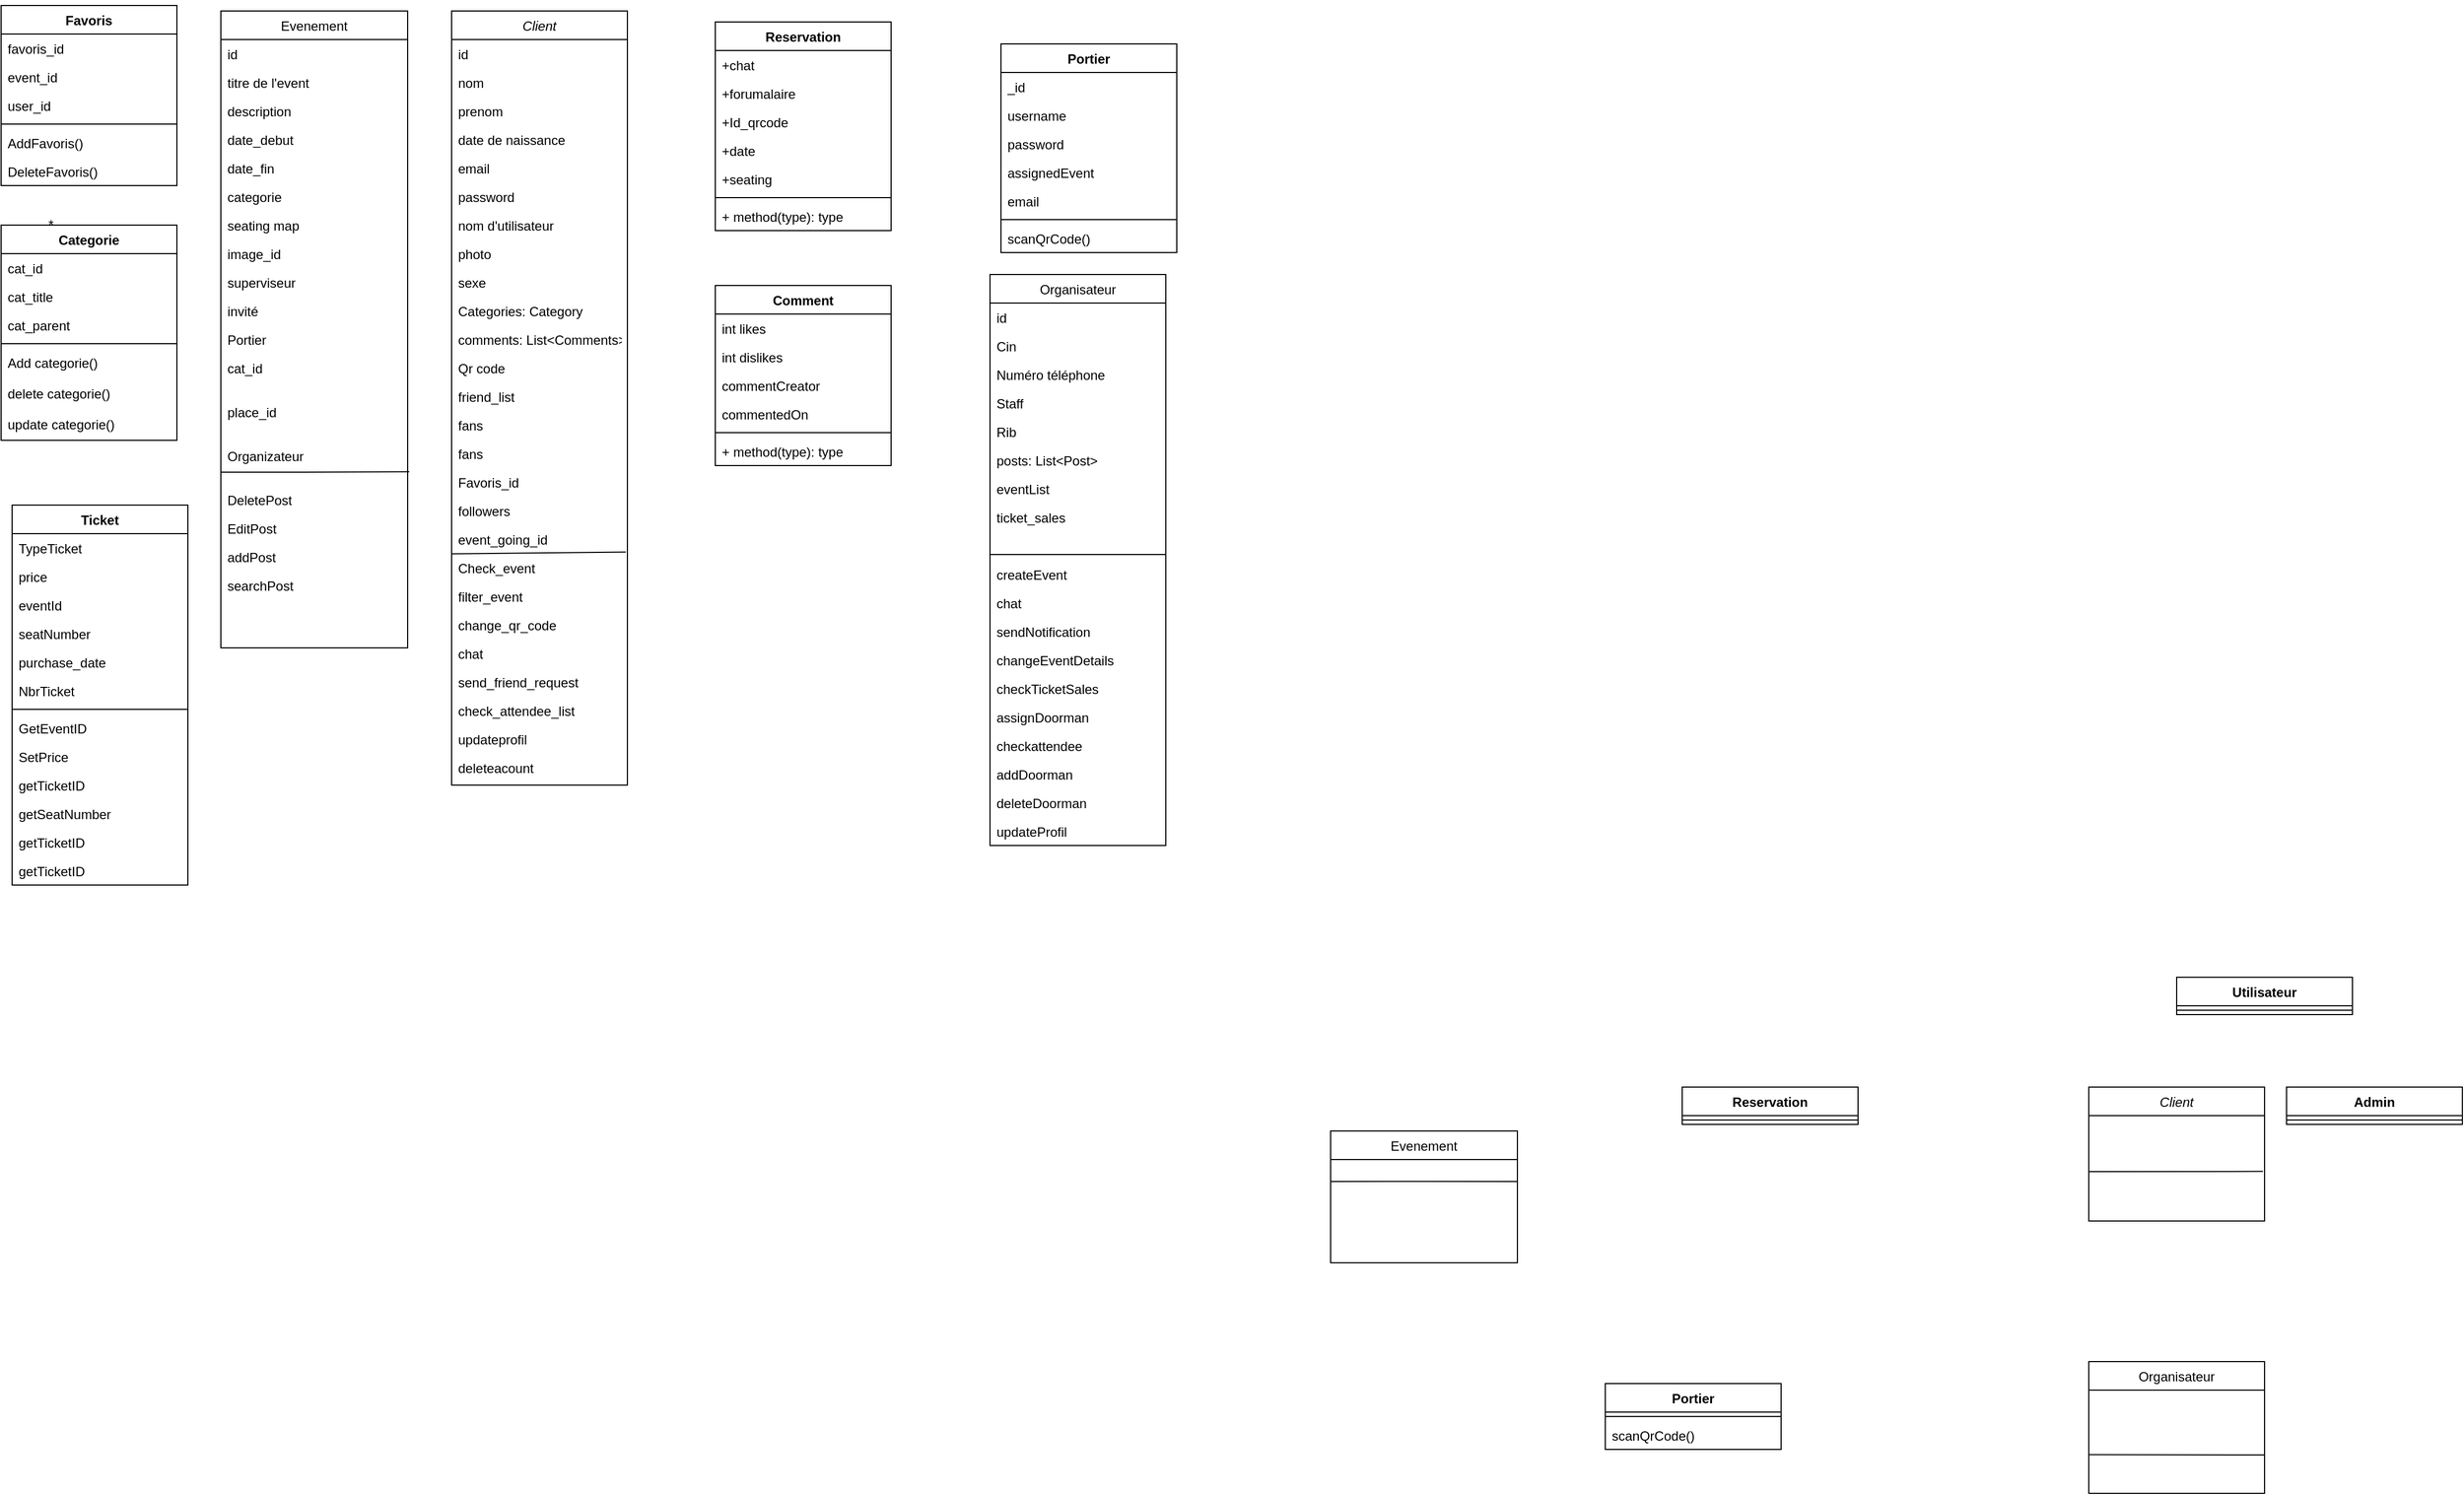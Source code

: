 <mxfile version="20.8.16" type="github">
  <diagram id="C5RBs43oDa-KdzZeNtuy" name="Page-1">
    <mxGraphModel dx="3683" dy="1343" grid="1" gridSize="10" guides="1" tooltips="1" connect="1" arrows="1" fold="1" page="1" pageScale="1" pageWidth="1169" pageHeight="827" math="0" shadow="0">
      <root>
        <mxCell id="WIyWlLk6GJQsqaUBKTNV-0" />
        <mxCell id="WIyWlLk6GJQsqaUBKTNV-1" parent="WIyWlLk6GJQsqaUBKTNV-0" />
        <mxCell id="lZmtQ1H5wP_6aCsop2Vp-0" value="*" style="text;html=1;align=center;verticalAlign=middle;resizable=0;points=[];autosize=1;strokeColor=none;fillColor=none;" vertex="1" parent="WIyWlLk6GJQsqaUBKTNV-1">
          <mxGeometry x="-1130" y="10" width="30" height="30" as="geometry" />
        </mxCell>
        <mxCell id="lZmtQ1H5wP_6aCsop2Vp-1" value="Favoris" style="swimlane;fontStyle=1;align=center;verticalAlign=top;childLayout=stackLayout;horizontal=1;startSize=26;horizontalStack=0;resizeParent=1;resizeParentMax=0;resizeLast=0;collapsible=1;marginBottom=0;" vertex="1" parent="WIyWlLk6GJQsqaUBKTNV-1">
          <mxGeometry x="-1140" y="15" width="160" height="164" as="geometry" />
        </mxCell>
        <mxCell id="lZmtQ1H5wP_6aCsop2Vp-2" value="favoris_id" style="text;strokeColor=none;fillColor=none;align=left;verticalAlign=top;spacingLeft=4;spacingRight=4;overflow=hidden;rotatable=0;points=[[0,0.5],[1,0.5]];portConstraint=eastwest;" vertex="1" parent="lZmtQ1H5wP_6aCsop2Vp-1">
          <mxGeometry y="26" width="160" height="26" as="geometry" />
        </mxCell>
        <mxCell id="lZmtQ1H5wP_6aCsop2Vp-3" value="event_id" style="text;strokeColor=none;fillColor=none;align=left;verticalAlign=top;spacingLeft=4;spacingRight=4;overflow=hidden;rotatable=0;points=[[0,0.5],[1,0.5]];portConstraint=eastwest;" vertex="1" parent="lZmtQ1H5wP_6aCsop2Vp-1">
          <mxGeometry y="52" width="160" height="26" as="geometry" />
        </mxCell>
        <mxCell id="lZmtQ1H5wP_6aCsop2Vp-4" value="user_id" style="text;strokeColor=none;fillColor=none;align=left;verticalAlign=top;spacingLeft=4;spacingRight=4;overflow=hidden;rotatable=0;points=[[0,0.5],[1,0.5]];portConstraint=eastwest;" vertex="1" parent="lZmtQ1H5wP_6aCsop2Vp-1">
          <mxGeometry y="78" width="160" height="26" as="geometry" />
        </mxCell>
        <mxCell id="lZmtQ1H5wP_6aCsop2Vp-5" value="" style="line;strokeWidth=1;fillColor=none;align=left;verticalAlign=middle;spacingTop=-1;spacingLeft=3;spacingRight=3;rotatable=0;labelPosition=right;points=[];portConstraint=eastwest;strokeColor=inherit;" vertex="1" parent="lZmtQ1H5wP_6aCsop2Vp-1">
          <mxGeometry y="104" width="160" height="8" as="geometry" />
        </mxCell>
        <mxCell id="lZmtQ1H5wP_6aCsop2Vp-6" value="AddFavoris()" style="text;strokeColor=none;fillColor=none;align=left;verticalAlign=top;spacingLeft=4;spacingRight=4;overflow=hidden;rotatable=0;points=[[0,0.5],[1,0.5]];portConstraint=eastwest;" vertex="1" parent="lZmtQ1H5wP_6aCsop2Vp-1">
          <mxGeometry y="112" width="160" height="26" as="geometry" />
        </mxCell>
        <mxCell id="lZmtQ1H5wP_6aCsop2Vp-7" value="DeleteFavoris()" style="text;strokeColor=none;fillColor=none;align=left;verticalAlign=top;spacingLeft=4;spacingRight=4;overflow=hidden;rotatable=0;points=[[0,0.5],[1,0.5]];portConstraint=eastwest;" vertex="1" parent="lZmtQ1H5wP_6aCsop2Vp-1">
          <mxGeometry y="138" width="160" height="26" as="geometry" />
        </mxCell>
        <mxCell id="lZmtQ1H5wP_6aCsop2Vp-8" value="*" style="text;html=1;align=center;verticalAlign=middle;resizable=0;points=[];autosize=1;strokeColor=none;fillColor=none;" vertex="1" parent="WIyWlLk6GJQsqaUBKTNV-1">
          <mxGeometry x="-1110" y="200" width="30" height="30" as="geometry" />
        </mxCell>
        <mxCell id="lZmtQ1H5wP_6aCsop2Vp-9" value="Categorie" style="swimlane;fontStyle=1;align=center;verticalAlign=top;childLayout=stackLayout;horizontal=1;startSize=26;horizontalStack=0;resizeParent=1;resizeParentMax=0;resizeLast=0;collapsible=1;marginBottom=0;" vertex="1" parent="WIyWlLk6GJQsqaUBKTNV-1">
          <mxGeometry x="-1140" y="215" width="160" height="196" as="geometry" />
        </mxCell>
        <mxCell id="lZmtQ1H5wP_6aCsop2Vp-10" value="cat_id" style="text;strokeColor=none;fillColor=none;align=left;verticalAlign=top;spacingLeft=4;spacingRight=4;overflow=hidden;rotatable=0;points=[[0,0.5],[1,0.5]];portConstraint=eastwest;" vertex="1" parent="lZmtQ1H5wP_6aCsop2Vp-9">
          <mxGeometry y="26" width="160" height="26" as="geometry" />
        </mxCell>
        <mxCell id="lZmtQ1H5wP_6aCsop2Vp-11" value="cat_title" style="text;strokeColor=none;fillColor=none;align=left;verticalAlign=top;spacingLeft=4;spacingRight=4;overflow=hidden;rotatable=0;points=[[0,0.5],[1,0.5]];portConstraint=eastwest;" vertex="1" parent="lZmtQ1H5wP_6aCsop2Vp-9">
          <mxGeometry y="52" width="160" height="26" as="geometry" />
        </mxCell>
        <mxCell id="lZmtQ1H5wP_6aCsop2Vp-12" value="cat_parent&#xa;" style="text;strokeColor=none;fillColor=none;align=left;verticalAlign=top;spacingLeft=4;spacingRight=4;overflow=hidden;rotatable=0;points=[[0,0.5],[1,0.5]];portConstraint=eastwest;" vertex="1" parent="lZmtQ1H5wP_6aCsop2Vp-9">
          <mxGeometry y="78" width="160" height="26" as="geometry" />
        </mxCell>
        <mxCell id="lZmtQ1H5wP_6aCsop2Vp-13" value="" style="line;strokeWidth=1;fillColor=none;align=left;verticalAlign=middle;spacingTop=-1;spacingLeft=3;spacingRight=3;rotatable=0;labelPosition=right;points=[];portConstraint=eastwest;strokeColor=inherit;" vertex="1" parent="lZmtQ1H5wP_6aCsop2Vp-9">
          <mxGeometry y="104" width="160" height="8" as="geometry" />
        </mxCell>
        <mxCell id="lZmtQ1H5wP_6aCsop2Vp-14" value="Add categorie()" style="text;strokeColor=none;fillColor=none;align=left;verticalAlign=top;spacingLeft=4;spacingRight=4;overflow=hidden;rotatable=0;points=[[0,0.5],[1,0.5]];portConstraint=eastwest;" vertex="1" parent="lZmtQ1H5wP_6aCsop2Vp-9">
          <mxGeometry y="112" width="160" height="28" as="geometry" />
        </mxCell>
        <mxCell id="lZmtQ1H5wP_6aCsop2Vp-15" value="delete categorie()" style="text;strokeColor=none;fillColor=none;align=left;verticalAlign=top;spacingLeft=4;spacingRight=4;overflow=hidden;rotatable=0;points=[[0,0.5],[1,0.5]];portConstraint=eastwest;" vertex="1" parent="lZmtQ1H5wP_6aCsop2Vp-9">
          <mxGeometry y="140" width="160" height="28" as="geometry" />
        </mxCell>
        <mxCell id="lZmtQ1H5wP_6aCsop2Vp-16" value="update categorie()" style="text;strokeColor=none;fillColor=none;align=left;verticalAlign=top;spacingLeft=4;spacingRight=4;overflow=hidden;rotatable=0;points=[[0,0.5],[1,0.5]];portConstraint=eastwest;" vertex="1" parent="lZmtQ1H5wP_6aCsop2Vp-9">
          <mxGeometry y="168" width="160" height="28" as="geometry" />
        </mxCell>
        <mxCell id="lZmtQ1H5wP_6aCsop2Vp-17" value="Evenement" style="swimlane;fontStyle=0;align=center;verticalAlign=top;childLayout=stackLayout;horizontal=1;startSize=26;horizontalStack=0;resizeParent=1;resizeLast=0;collapsible=1;marginBottom=0;rounded=0;shadow=0;strokeWidth=1;" vertex="1" parent="WIyWlLk6GJQsqaUBKTNV-1">
          <mxGeometry x="-940" y="20" width="170" height="580" as="geometry">
            <mxRectangle x="550" y="140" width="160" height="26" as="alternateBounds" />
          </mxGeometry>
        </mxCell>
        <mxCell id="lZmtQ1H5wP_6aCsop2Vp-18" value="id" style="text;align=left;verticalAlign=top;spacingLeft=4;spacingRight=4;overflow=hidden;rotatable=0;points=[[0,0.5],[1,0.5]];portConstraint=eastwest;" vertex="1" parent="lZmtQ1H5wP_6aCsop2Vp-17">
          <mxGeometry y="26" width="170" height="26" as="geometry" />
        </mxCell>
        <mxCell id="lZmtQ1H5wP_6aCsop2Vp-19" value="titre de l&#39;event" style="text;align=left;verticalAlign=top;spacingLeft=4;spacingRight=4;overflow=hidden;rotatable=0;points=[[0,0.5],[1,0.5]];portConstraint=eastwest;rounded=0;shadow=0;html=0;" vertex="1" parent="lZmtQ1H5wP_6aCsop2Vp-17">
          <mxGeometry y="52" width="170" height="26" as="geometry" />
        </mxCell>
        <mxCell id="lZmtQ1H5wP_6aCsop2Vp-20" value="description" style="text;align=left;verticalAlign=top;spacingLeft=4;spacingRight=4;overflow=hidden;rotatable=0;points=[[0,0.5],[1,0.5]];portConstraint=eastwest;rounded=0;shadow=0;html=0;" vertex="1" parent="lZmtQ1H5wP_6aCsop2Vp-17">
          <mxGeometry y="78" width="170" height="26" as="geometry" />
        </mxCell>
        <mxCell id="lZmtQ1H5wP_6aCsop2Vp-21" value="date_debut" style="text;align=left;verticalAlign=top;spacingLeft=4;spacingRight=4;overflow=hidden;rotatable=0;points=[[0,0.5],[1,0.5]];portConstraint=eastwest;rounded=0;shadow=0;html=0;" vertex="1" parent="lZmtQ1H5wP_6aCsop2Vp-17">
          <mxGeometry y="104" width="170" height="26" as="geometry" />
        </mxCell>
        <mxCell id="lZmtQ1H5wP_6aCsop2Vp-22" value="date_fin" style="text;align=left;verticalAlign=top;spacingLeft=4;spacingRight=4;overflow=hidden;rotatable=0;points=[[0,0.5],[1,0.5]];portConstraint=eastwest;rounded=0;shadow=0;html=0;" vertex="1" parent="lZmtQ1H5wP_6aCsop2Vp-17">
          <mxGeometry y="130" width="170" height="26" as="geometry" />
        </mxCell>
        <mxCell id="lZmtQ1H5wP_6aCsop2Vp-23" value="categorie" style="text;align=left;verticalAlign=top;spacingLeft=4;spacingRight=4;overflow=hidden;rotatable=0;points=[[0,0.5],[1,0.5]];portConstraint=eastwest;" vertex="1" parent="lZmtQ1H5wP_6aCsop2Vp-17">
          <mxGeometry y="156" width="170" height="26" as="geometry" />
        </mxCell>
        <mxCell id="lZmtQ1H5wP_6aCsop2Vp-24" value="seating map" style="text;align=left;verticalAlign=top;spacingLeft=4;spacingRight=4;overflow=hidden;rotatable=0;points=[[0,0.5],[1,0.5]];portConstraint=eastwest;" vertex="1" parent="lZmtQ1H5wP_6aCsop2Vp-17">
          <mxGeometry y="182" width="170" height="26" as="geometry" />
        </mxCell>
        <mxCell id="lZmtQ1H5wP_6aCsop2Vp-25" value="image_id&#xa;" style="text;align=left;verticalAlign=top;spacingLeft=4;spacingRight=4;overflow=hidden;rotatable=0;points=[[0,0.5],[1,0.5]];portConstraint=eastwest;" vertex="1" parent="lZmtQ1H5wP_6aCsop2Vp-17">
          <mxGeometry y="208" width="170" height="26" as="geometry" />
        </mxCell>
        <mxCell id="lZmtQ1H5wP_6aCsop2Vp-26" value="superviseur" style="text;align=left;verticalAlign=top;spacingLeft=4;spacingRight=4;overflow=hidden;rotatable=0;points=[[0,0.5],[1,0.5]];portConstraint=eastwest;" vertex="1" parent="lZmtQ1H5wP_6aCsop2Vp-17">
          <mxGeometry y="234" width="170" height="26" as="geometry" />
        </mxCell>
        <mxCell id="lZmtQ1H5wP_6aCsop2Vp-27" value="invité" style="text;align=left;verticalAlign=top;spacingLeft=4;spacingRight=4;overflow=hidden;rotatable=0;points=[[0,0.5],[1,0.5]];portConstraint=eastwest;" vertex="1" parent="lZmtQ1H5wP_6aCsop2Vp-17">
          <mxGeometry y="260" width="170" height="26" as="geometry" />
        </mxCell>
        <mxCell id="lZmtQ1H5wP_6aCsop2Vp-28" value="Portier" style="text;align=left;verticalAlign=top;spacingLeft=4;spacingRight=4;overflow=hidden;rotatable=0;points=[[0,0.5],[1,0.5]];portConstraint=eastwest;" vertex="1" parent="lZmtQ1H5wP_6aCsop2Vp-17">
          <mxGeometry y="286" width="170" height="26" as="geometry" />
        </mxCell>
        <mxCell id="lZmtQ1H5wP_6aCsop2Vp-29" value="cat_id" style="text;align=left;verticalAlign=top;spacingLeft=4;spacingRight=4;overflow=hidden;rotatable=0;points=[[0,0.5],[1,0.5]];portConstraint=eastwest;" vertex="1" parent="lZmtQ1H5wP_6aCsop2Vp-17">
          <mxGeometry y="312" width="170" height="40" as="geometry" />
        </mxCell>
        <mxCell id="lZmtQ1H5wP_6aCsop2Vp-30" value="place_id" style="text;align=left;verticalAlign=top;spacingLeft=4;spacingRight=4;overflow=hidden;rotatable=0;points=[[0,0.5],[1,0.5]];portConstraint=eastwest;" vertex="1" parent="lZmtQ1H5wP_6aCsop2Vp-17">
          <mxGeometry y="352" width="170" height="40" as="geometry" />
        </mxCell>
        <mxCell id="lZmtQ1H5wP_6aCsop2Vp-31" value="Organizateur" style="text;align=left;verticalAlign=top;spacingLeft=4;spacingRight=4;overflow=hidden;rotatable=0;points=[[0,0.5],[1,0.5]];portConstraint=eastwest;" vertex="1" parent="lZmtQ1H5wP_6aCsop2Vp-17">
          <mxGeometry y="392" width="170" height="40" as="geometry" />
        </mxCell>
        <mxCell id="lZmtQ1H5wP_6aCsop2Vp-32" value="" style="endArrow=none;html=1;rounded=0;entryX=1.009;entryY=0.692;entryDx=0;entryDy=0;entryPerimeter=0;" edge="1" parent="lZmtQ1H5wP_6aCsop2Vp-17" target="lZmtQ1H5wP_6aCsop2Vp-31">
          <mxGeometry width="50" height="50" relative="1" as="geometry">
            <mxPoint y="420" as="sourcePoint" />
            <mxPoint x="160" y="420" as="targetPoint" />
            <Array as="points">
              <mxPoint x="75" y="420" />
            </Array>
          </mxGeometry>
        </mxCell>
        <mxCell id="lZmtQ1H5wP_6aCsop2Vp-33" value="DeletePost" style="text;strokeColor=none;fillColor=none;align=left;verticalAlign=top;spacingLeft=4;spacingRight=4;overflow=hidden;rotatable=0;points=[[0,0.5],[1,0.5]];portConstraint=eastwest;" vertex="1" parent="lZmtQ1H5wP_6aCsop2Vp-17">
          <mxGeometry y="432" width="170" height="26" as="geometry" />
        </mxCell>
        <mxCell id="lZmtQ1H5wP_6aCsop2Vp-34" value="EditPost" style="text;strokeColor=none;fillColor=none;align=left;verticalAlign=top;spacingLeft=4;spacingRight=4;overflow=hidden;rotatable=0;points=[[0,0.5],[1,0.5]];portConstraint=eastwest;" vertex="1" parent="lZmtQ1H5wP_6aCsop2Vp-17">
          <mxGeometry y="458" width="170" height="26" as="geometry" />
        </mxCell>
        <mxCell id="lZmtQ1H5wP_6aCsop2Vp-35" value="addPost" style="text;strokeColor=none;fillColor=none;align=left;verticalAlign=top;spacingLeft=4;spacingRight=4;overflow=hidden;rotatable=0;points=[[0,0.5],[1,0.5]];portConstraint=eastwest;" vertex="1" parent="lZmtQ1H5wP_6aCsop2Vp-17">
          <mxGeometry y="484" width="170" height="26" as="geometry" />
        </mxCell>
        <mxCell id="lZmtQ1H5wP_6aCsop2Vp-36" value="searchPost" style="text;strokeColor=none;fillColor=none;align=left;verticalAlign=top;spacingLeft=4;spacingRight=4;overflow=hidden;rotatable=0;points=[[0,0.5],[1,0.5]];portConstraint=eastwest;" vertex="1" parent="lZmtQ1H5wP_6aCsop2Vp-17">
          <mxGeometry y="510" width="170" height="26" as="geometry" />
        </mxCell>
        <mxCell id="lZmtQ1H5wP_6aCsop2Vp-57" value="Ticket" style="swimlane;fontStyle=1;align=center;verticalAlign=top;childLayout=stackLayout;horizontal=1;startSize=26;horizontalStack=0;resizeParent=1;resizeParentMax=0;resizeLast=0;collapsible=1;marginBottom=0;" vertex="1" parent="WIyWlLk6GJQsqaUBKTNV-1">
          <mxGeometry x="-1130" y="470" width="160" height="346" as="geometry" />
        </mxCell>
        <mxCell id="lZmtQ1H5wP_6aCsop2Vp-58" value="TypeTicket&#xa;" style="text;strokeColor=none;fillColor=none;align=left;verticalAlign=top;spacingLeft=4;spacingRight=4;overflow=hidden;rotatable=0;points=[[0,0.5],[1,0.5]];portConstraint=eastwest;" vertex="1" parent="lZmtQ1H5wP_6aCsop2Vp-57">
          <mxGeometry y="26" width="160" height="26" as="geometry" />
        </mxCell>
        <mxCell id="lZmtQ1H5wP_6aCsop2Vp-59" value="price" style="text;strokeColor=none;fillColor=none;align=left;verticalAlign=top;spacingLeft=4;spacingRight=4;overflow=hidden;rotatable=0;points=[[0,0.5],[1,0.5]];portConstraint=eastwest;" vertex="1" parent="lZmtQ1H5wP_6aCsop2Vp-57">
          <mxGeometry y="52" width="160" height="26" as="geometry" />
        </mxCell>
        <mxCell id="lZmtQ1H5wP_6aCsop2Vp-60" value="eventId" style="text;strokeColor=none;fillColor=none;align=left;verticalAlign=top;spacingLeft=4;spacingRight=4;overflow=hidden;rotatable=0;points=[[0,0.5],[1,0.5]];portConstraint=eastwest;" vertex="1" parent="lZmtQ1H5wP_6aCsop2Vp-57">
          <mxGeometry y="78" width="160" height="26" as="geometry" />
        </mxCell>
        <mxCell id="lZmtQ1H5wP_6aCsop2Vp-61" value="seatNumber" style="text;strokeColor=none;fillColor=none;align=left;verticalAlign=top;spacingLeft=4;spacingRight=4;overflow=hidden;rotatable=0;points=[[0,0.5],[1,0.5]];portConstraint=eastwest;" vertex="1" parent="lZmtQ1H5wP_6aCsop2Vp-57">
          <mxGeometry y="104" width="160" height="26" as="geometry" />
        </mxCell>
        <mxCell id="lZmtQ1H5wP_6aCsop2Vp-62" value="purchase_date" style="text;strokeColor=none;fillColor=none;align=left;verticalAlign=top;spacingLeft=4;spacingRight=4;overflow=hidden;rotatable=0;points=[[0,0.5],[1,0.5]];portConstraint=eastwest;" vertex="1" parent="lZmtQ1H5wP_6aCsop2Vp-57">
          <mxGeometry y="130" width="160" height="26" as="geometry" />
        </mxCell>
        <mxCell id="lZmtQ1H5wP_6aCsop2Vp-63" value="NbrTicket" style="text;strokeColor=none;fillColor=none;align=left;verticalAlign=top;spacingLeft=4;spacingRight=4;overflow=hidden;rotatable=0;points=[[0,0.5],[1,0.5]];portConstraint=eastwest;" vertex="1" parent="lZmtQ1H5wP_6aCsop2Vp-57">
          <mxGeometry y="156" width="160" height="26" as="geometry" />
        </mxCell>
        <mxCell id="lZmtQ1H5wP_6aCsop2Vp-64" value="" style="line;strokeWidth=1;fillColor=none;align=left;verticalAlign=middle;spacingTop=-1;spacingLeft=3;spacingRight=3;rotatable=0;labelPosition=right;points=[];portConstraint=eastwest;strokeColor=inherit;" vertex="1" parent="lZmtQ1H5wP_6aCsop2Vp-57">
          <mxGeometry y="182" width="160" height="8" as="geometry" />
        </mxCell>
        <mxCell id="lZmtQ1H5wP_6aCsop2Vp-65" value="GetEventID" style="text;strokeColor=none;fillColor=none;align=left;verticalAlign=top;spacingLeft=4;spacingRight=4;overflow=hidden;rotatable=0;points=[[0,0.5],[1,0.5]];portConstraint=eastwest;" vertex="1" parent="lZmtQ1H5wP_6aCsop2Vp-57">
          <mxGeometry y="190" width="160" height="26" as="geometry" />
        </mxCell>
        <mxCell id="lZmtQ1H5wP_6aCsop2Vp-66" value="SetPrice" style="text;strokeColor=none;fillColor=none;align=left;verticalAlign=top;spacingLeft=4;spacingRight=4;overflow=hidden;rotatable=0;points=[[0,0.5],[1,0.5]];portConstraint=eastwest;" vertex="1" parent="lZmtQ1H5wP_6aCsop2Vp-57">
          <mxGeometry y="216" width="160" height="26" as="geometry" />
        </mxCell>
        <mxCell id="lZmtQ1H5wP_6aCsop2Vp-67" value="getTicketID" style="text;strokeColor=none;fillColor=none;align=left;verticalAlign=top;spacingLeft=4;spacingRight=4;overflow=hidden;rotatable=0;points=[[0,0.5],[1,0.5]];portConstraint=eastwest;" vertex="1" parent="lZmtQ1H5wP_6aCsop2Vp-57">
          <mxGeometry y="242" width="160" height="26" as="geometry" />
        </mxCell>
        <mxCell id="lZmtQ1H5wP_6aCsop2Vp-68" value="getSeatNumber" style="text;strokeColor=none;fillColor=none;align=left;verticalAlign=top;spacingLeft=4;spacingRight=4;overflow=hidden;rotatable=0;points=[[0,0.5],[1,0.5]];portConstraint=eastwest;" vertex="1" parent="lZmtQ1H5wP_6aCsop2Vp-57">
          <mxGeometry y="268" width="160" height="26" as="geometry" />
        </mxCell>
        <mxCell id="lZmtQ1H5wP_6aCsop2Vp-69" value="getTicketID" style="text;strokeColor=none;fillColor=none;align=left;verticalAlign=top;spacingLeft=4;spacingRight=4;overflow=hidden;rotatable=0;points=[[0,0.5],[1,0.5]];portConstraint=eastwest;" vertex="1" parent="lZmtQ1H5wP_6aCsop2Vp-57">
          <mxGeometry y="294" width="160" height="26" as="geometry" />
        </mxCell>
        <mxCell id="lZmtQ1H5wP_6aCsop2Vp-70" value="getTicketID" style="text;strokeColor=none;fillColor=none;align=left;verticalAlign=top;spacingLeft=4;spacingRight=4;overflow=hidden;rotatable=0;points=[[0,0.5],[1,0.5]];portConstraint=eastwest;" vertex="1" parent="lZmtQ1H5wP_6aCsop2Vp-57">
          <mxGeometry y="320" width="160" height="26" as="geometry" />
        </mxCell>
        <mxCell id="lZmtQ1H5wP_6aCsop2Vp-71" value="Client" style="swimlane;fontStyle=2;align=center;verticalAlign=top;childLayout=stackLayout;horizontal=1;startSize=26;horizontalStack=0;resizeParent=1;resizeLast=0;collapsible=1;marginBottom=0;rounded=0;shadow=0;strokeWidth=1;" vertex="1" parent="WIyWlLk6GJQsqaUBKTNV-1">
          <mxGeometry x="-730" y="20" width="160" height="705" as="geometry">
            <mxRectangle x="230" y="140" width="160" height="26" as="alternateBounds" />
          </mxGeometry>
        </mxCell>
        <mxCell id="lZmtQ1H5wP_6aCsop2Vp-72" value="id" style="text;align=left;verticalAlign=top;spacingLeft=4;spacingRight=4;overflow=hidden;rotatable=0;points=[[0,0.5],[1,0.5]];portConstraint=eastwest;" vertex="1" parent="lZmtQ1H5wP_6aCsop2Vp-71">
          <mxGeometry y="26" width="160" height="26" as="geometry" />
        </mxCell>
        <mxCell id="lZmtQ1H5wP_6aCsop2Vp-73" value="nom" style="text;align=left;verticalAlign=top;spacingLeft=4;spacingRight=4;overflow=hidden;rotatable=0;points=[[0,0.5],[1,0.5]];portConstraint=eastwest;rounded=0;shadow=0;html=0;" vertex="1" parent="lZmtQ1H5wP_6aCsop2Vp-71">
          <mxGeometry y="52" width="160" height="26" as="geometry" />
        </mxCell>
        <mxCell id="lZmtQ1H5wP_6aCsop2Vp-74" value="prenom" style="text;align=left;verticalAlign=top;spacingLeft=4;spacingRight=4;overflow=hidden;rotatable=0;points=[[0,0.5],[1,0.5]];portConstraint=eastwest;rounded=0;shadow=0;html=0;" vertex="1" parent="lZmtQ1H5wP_6aCsop2Vp-71">
          <mxGeometry y="78" width="160" height="26" as="geometry" />
        </mxCell>
        <mxCell id="lZmtQ1H5wP_6aCsop2Vp-75" value="date de naissance" style="text;align=left;verticalAlign=top;spacingLeft=4;spacingRight=4;overflow=hidden;rotatable=0;points=[[0,0.5],[1,0.5]];portConstraint=eastwest;" vertex="1" parent="lZmtQ1H5wP_6aCsop2Vp-71">
          <mxGeometry y="104" width="160" height="26" as="geometry" />
        </mxCell>
        <mxCell id="lZmtQ1H5wP_6aCsop2Vp-76" value="email" style="text;align=left;verticalAlign=top;spacingLeft=4;spacingRight=4;overflow=hidden;rotatable=0;points=[[0,0.5],[1,0.5]];portConstraint=eastwest;" vertex="1" parent="lZmtQ1H5wP_6aCsop2Vp-71">
          <mxGeometry y="130" width="160" height="26" as="geometry" />
        </mxCell>
        <mxCell id="lZmtQ1H5wP_6aCsop2Vp-77" value="" style="endArrow=none;html=1;rounded=0;exitX=0.001;exitY=0.014;exitDx=0;exitDy=0;exitPerimeter=0;entryX=0.991;entryY=-0.046;entryDx=0;entryDy=0;entryPerimeter=0;" edge="1" parent="lZmtQ1H5wP_6aCsop2Vp-71" source="lZmtQ1H5wP_6aCsop2Vp-91" target="lZmtQ1H5wP_6aCsop2Vp-91">
          <mxGeometry width="50" height="50" relative="1" as="geometry">
            <mxPoint y="390" as="sourcePoint" />
            <mxPoint x="160" y="450" as="targetPoint" />
            <Array as="points" />
          </mxGeometry>
        </mxCell>
        <mxCell id="lZmtQ1H5wP_6aCsop2Vp-78" value="password" style="text;align=left;verticalAlign=top;spacingLeft=4;spacingRight=4;overflow=hidden;rotatable=0;points=[[0,0.5],[1,0.5]];portConstraint=eastwest;" vertex="1" parent="lZmtQ1H5wP_6aCsop2Vp-71">
          <mxGeometry y="156" width="160" height="26" as="geometry" />
        </mxCell>
        <mxCell id="lZmtQ1H5wP_6aCsop2Vp-79" value="nom d&#39;utilisateur" style="text;align=left;verticalAlign=top;spacingLeft=4;spacingRight=4;overflow=hidden;rotatable=0;points=[[0,0.5],[1,0.5]];portConstraint=eastwest;" vertex="1" parent="lZmtQ1H5wP_6aCsop2Vp-71">
          <mxGeometry y="182" width="160" height="26" as="geometry" />
        </mxCell>
        <mxCell id="lZmtQ1H5wP_6aCsop2Vp-80" value="photo" style="text;align=left;verticalAlign=top;spacingLeft=4;spacingRight=4;overflow=hidden;rotatable=0;points=[[0,0.5],[1,0.5]];portConstraint=eastwest;" vertex="1" parent="lZmtQ1H5wP_6aCsop2Vp-71">
          <mxGeometry y="208" width="160" height="26" as="geometry" />
        </mxCell>
        <mxCell id="lZmtQ1H5wP_6aCsop2Vp-81" value="sexe" style="text;align=left;verticalAlign=top;spacingLeft=4;spacingRight=4;overflow=hidden;rotatable=0;points=[[0,0.5],[1,0.5]];portConstraint=eastwest;" vertex="1" parent="lZmtQ1H5wP_6aCsop2Vp-71">
          <mxGeometry y="234" width="160" height="26" as="geometry" />
        </mxCell>
        <mxCell id="lZmtQ1H5wP_6aCsop2Vp-82" value="Categories: Category" style="text;align=left;verticalAlign=top;spacingLeft=4;spacingRight=4;overflow=hidden;rotatable=0;points=[[0,0.5],[1,0.5]];portConstraint=eastwest;" vertex="1" parent="lZmtQ1H5wP_6aCsop2Vp-71">
          <mxGeometry y="260" width="160" height="26" as="geometry" />
        </mxCell>
        <mxCell id="lZmtQ1H5wP_6aCsop2Vp-83" value="comments: List&lt;Comments&gt;" style="text;align=left;verticalAlign=top;spacingLeft=4;spacingRight=4;overflow=hidden;rotatable=0;points=[[0,0.5],[1,0.5]];portConstraint=eastwest;" vertex="1" parent="lZmtQ1H5wP_6aCsop2Vp-71">
          <mxGeometry y="286" width="160" height="26" as="geometry" />
        </mxCell>
        <mxCell id="lZmtQ1H5wP_6aCsop2Vp-84" value="Qr code" style="text;align=left;verticalAlign=top;spacingLeft=4;spacingRight=4;overflow=hidden;rotatable=0;points=[[0,0.5],[1,0.5]];portConstraint=eastwest;" vertex="1" parent="lZmtQ1H5wP_6aCsop2Vp-71">
          <mxGeometry y="312" width="160" height="26" as="geometry" />
        </mxCell>
        <mxCell id="lZmtQ1H5wP_6aCsop2Vp-85" value="friend_list" style="text;align=left;verticalAlign=top;spacingLeft=4;spacingRight=4;overflow=hidden;rotatable=0;points=[[0,0.5],[1,0.5]];portConstraint=eastwest;" vertex="1" parent="lZmtQ1H5wP_6aCsop2Vp-71">
          <mxGeometry y="338" width="160" height="26" as="geometry" />
        </mxCell>
        <mxCell id="lZmtQ1H5wP_6aCsop2Vp-86" value="fans" style="text;align=left;verticalAlign=top;spacingLeft=4;spacingRight=4;overflow=hidden;rotatable=0;points=[[0,0.5],[1,0.5]];portConstraint=eastwest;" vertex="1" parent="lZmtQ1H5wP_6aCsop2Vp-71">
          <mxGeometry y="364" width="160" height="26" as="geometry" />
        </mxCell>
        <mxCell id="lZmtQ1H5wP_6aCsop2Vp-87" value="fans" style="text;align=left;verticalAlign=top;spacingLeft=4;spacingRight=4;overflow=hidden;rotatable=0;points=[[0,0.5],[1,0.5]];portConstraint=eastwest;" vertex="1" parent="lZmtQ1H5wP_6aCsop2Vp-71">
          <mxGeometry y="390" width="160" height="26" as="geometry" />
        </mxCell>
        <mxCell id="lZmtQ1H5wP_6aCsop2Vp-88" value="Favoris_id" style="text;align=left;verticalAlign=top;spacingLeft=4;spacingRight=4;overflow=hidden;rotatable=0;points=[[0,0.5],[1,0.5]];portConstraint=eastwest;" vertex="1" parent="lZmtQ1H5wP_6aCsop2Vp-71">
          <mxGeometry y="416" width="160" height="26" as="geometry" />
        </mxCell>
        <mxCell id="lZmtQ1H5wP_6aCsop2Vp-89" value="followers" style="text;align=left;verticalAlign=top;spacingLeft=4;spacingRight=4;overflow=hidden;rotatable=0;points=[[0,0.5],[1,0.5]];portConstraint=eastwest;" vertex="1" parent="lZmtQ1H5wP_6aCsop2Vp-71">
          <mxGeometry y="442" width="160" height="26" as="geometry" />
        </mxCell>
        <mxCell id="lZmtQ1H5wP_6aCsop2Vp-90" value="event_going_id" style="text;align=left;verticalAlign=top;spacingLeft=4;spacingRight=4;overflow=hidden;rotatable=0;points=[[0,0.5],[1,0.5]];portConstraint=eastwest;" vertex="1" parent="lZmtQ1H5wP_6aCsop2Vp-71">
          <mxGeometry y="468" width="160" height="26" as="geometry" />
        </mxCell>
        <mxCell id="lZmtQ1H5wP_6aCsop2Vp-91" value="Check_event" style="text;align=left;verticalAlign=top;spacingLeft=4;spacingRight=4;overflow=hidden;rotatable=0;points=[[0,0.5],[1,0.5]];portConstraint=eastwest;" vertex="1" parent="lZmtQ1H5wP_6aCsop2Vp-71">
          <mxGeometry y="494" width="160" height="26" as="geometry" />
        </mxCell>
        <mxCell id="lZmtQ1H5wP_6aCsop2Vp-92" value="filter_event" style="text;align=left;verticalAlign=top;spacingLeft=4;spacingRight=4;overflow=hidden;rotatable=0;points=[[0,0.5],[1,0.5]];portConstraint=eastwest;" vertex="1" parent="lZmtQ1H5wP_6aCsop2Vp-71">
          <mxGeometry y="520" width="160" height="26" as="geometry" />
        </mxCell>
        <mxCell id="lZmtQ1H5wP_6aCsop2Vp-93" value="change_qr_code" style="text;align=left;verticalAlign=top;spacingLeft=4;spacingRight=4;overflow=hidden;rotatable=0;points=[[0,0.5],[1,0.5]];portConstraint=eastwest;" vertex="1" parent="lZmtQ1H5wP_6aCsop2Vp-71">
          <mxGeometry y="546" width="160" height="26" as="geometry" />
        </mxCell>
        <mxCell id="lZmtQ1H5wP_6aCsop2Vp-94" value="chat" style="text;align=left;verticalAlign=top;spacingLeft=4;spacingRight=4;overflow=hidden;rotatable=0;points=[[0,0.5],[1,0.5]];portConstraint=eastwest;" vertex="1" parent="lZmtQ1H5wP_6aCsop2Vp-71">
          <mxGeometry y="572" width="160" height="26" as="geometry" />
        </mxCell>
        <mxCell id="lZmtQ1H5wP_6aCsop2Vp-95" value="send_friend_request" style="text;align=left;verticalAlign=top;spacingLeft=4;spacingRight=4;overflow=hidden;rotatable=0;points=[[0,0.5],[1,0.5]];portConstraint=eastwest;" vertex="1" parent="lZmtQ1H5wP_6aCsop2Vp-71">
          <mxGeometry y="598" width="160" height="26" as="geometry" />
        </mxCell>
        <mxCell id="lZmtQ1H5wP_6aCsop2Vp-96" value="check_attendee_list" style="text;align=left;verticalAlign=top;spacingLeft=4;spacingRight=4;overflow=hidden;rotatable=0;points=[[0,0.5],[1,0.5]];portConstraint=eastwest;" vertex="1" parent="lZmtQ1H5wP_6aCsop2Vp-71">
          <mxGeometry y="624" width="160" height="26" as="geometry" />
        </mxCell>
        <mxCell id="lZmtQ1H5wP_6aCsop2Vp-97" value="updateprofil" style="text;align=left;verticalAlign=top;spacingLeft=4;spacingRight=4;overflow=hidden;rotatable=0;points=[[0,0.5],[1,0.5]];portConstraint=eastwest;" vertex="1" parent="lZmtQ1H5wP_6aCsop2Vp-71">
          <mxGeometry y="650" width="160" height="26" as="geometry" />
        </mxCell>
        <mxCell id="lZmtQ1H5wP_6aCsop2Vp-98" value="deleteacount" style="text;align=left;verticalAlign=top;spacingLeft=4;spacingRight=4;overflow=hidden;rotatable=0;points=[[0,0.5],[1,0.5]];portConstraint=eastwest;" vertex="1" parent="lZmtQ1H5wP_6aCsop2Vp-71">
          <mxGeometry y="676" width="160" height="26" as="geometry" />
        </mxCell>
        <mxCell id="lZmtQ1H5wP_6aCsop2Vp-99" value="Reservation" style="swimlane;fontStyle=1;align=center;verticalAlign=top;childLayout=stackLayout;horizontal=1;startSize=26;horizontalStack=0;resizeParent=1;resizeParentMax=0;resizeLast=0;collapsible=1;marginBottom=0;html=0;" vertex="1" parent="WIyWlLk6GJQsqaUBKTNV-1">
          <mxGeometry x="-490" y="30" width="160" height="190" as="geometry" />
        </mxCell>
        <mxCell id="lZmtQ1H5wP_6aCsop2Vp-100" value="+chat&#xa;" style="text;strokeColor=none;fillColor=none;align=left;verticalAlign=top;spacingLeft=4;spacingRight=4;overflow=hidden;rotatable=0;points=[[0,0.5],[1,0.5]];portConstraint=eastwest;" vertex="1" parent="lZmtQ1H5wP_6aCsop2Vp-99">
          <mxGeometry y="26" width="160" height="26" as="geometry" />
        </mxCell>
        <mxCell id="lZmtQ1H5wP_6aCsop2Vp-101" value="+forumalaire" style="text;strokeColor=none;fillColor=none;align=left;verticalAlign=top;spacingLeft=4;spacingRight=4;overflow=hidden;rotatable=0;points=[[0,0.5],[1,0.5]];portConstraint=eastwest;" vertex="1" parent="lZmtQ1H5wP_6aCsop2Vp-99">
          <mxGeometry y="52" width="160" height="26" as="geometry" />
        </mxCell>
        <mxCell id="lZmtQ1H5wP_6aCsop2Vp-102" value="+Id_qrcode" style="text;strokeColor=none;fillColor=none;align=left;verticalAlign=top;spacingLeft=4;spacingRight=4;overflow=hidden;rotatable=0;points=[[0,0.5],[1,0.5]];portConstraint=eastwest;" vertex="1" parent="lZmtQ1H5wP_6aCsop2Vp-99">
          <mxGeometry y="78" width="160" height="26" as="geometry" />
        </mxCell>
        <mxCell id="lZmtQ1H5wP_6aCsop2Vp-103" value="+date" style="text;strokeColor=none;fillColor=none;align=left;verticalAlign=top;spacingLeft=4;spacingRight=4;overflow=hidden;rotatable=0;points=[[0,0.5],[1,0.5]];portConstraint=eastwest;" vertex="1" parent="lZmtQ1H5wP_6aCsop2Vp-99">
          <mxGeometry y="104" width="160" height="26" as="geometry" />
        </mxCell>
        <mxCell id="lZmtQ1H5wP_6aCsop2Vp-104" value="+seating" style="text;strokeColor=none;fillColor=none;align=left;verticalAlign=top;spacingLeft=4;spacingRight=4;overflow=hidden;rotatable=0;points=[[0,0.5],[1,0.5]];portConstraint=eastwest;" vertex="1" parent="lZmtQ1H5wP_6aCsop2Vp-99">
          <mxGeometry y="130" width="160" height="26" as="geometry" />
        </mxCell>
        <mxCell id="lZmtQ1H5wP_6aCsop2Vp-105" value="" style="line;strokeWidth=1;fillColor=none;align=left;verticalAlign=middle;spacingTop=-1;spacingLeft=3;spacingRight=3;rotatable=0;labelPosition=right;points=[];portConstraint=eastwest;strokeColor=inherit;html=0;" vertex="1" parent="lZmtQ1H5wP_6aCsop2Vp-99">
          <mxGeometry y="156" width="160" height="8" as="geometry" />
        </mxCell>
        <mxCell id="lZmtQ1H5wP_6aCsop2Vp-106" value="+ method(type): type" style="text;strokeColor=none;fillColor=none;align=left;verticalAlign=top;spacingLeft=4;spacingRight=4;overflow=hidden;rotatable=0;points=[[0,0.5],[1,0.5]];portConstraint=eastwest;" vertex="1" parent="lZmtQ1H5wP_6aCsop2Vp-99">
          <mxGeometry y="164" width="160" height="26" as="geometry" />
        </mxCell>
        <mxCell id="lZmtQ1H5wP_6aCsop2Vp-107" value="Comment" style="swimlane;fontStyle=1;align=center;verticalAlign=top;childLayout=stackLayout;horizontal=1;startSize=26;horizontalStack=0;resizeParent=1;resizeParentMax=0;resizeLast=0;collapsible=1;marginBottom=0;html=0;" vertex="1" parent="WIyWlLk6GJQsqaUBKTNV-1">
          <mxGeometry x="-490" y="270" width="160" height="164" as="geometry" />
        </mxCell>
        <mxCell id="lZmtQ1H5wP_6aCsop2Vp-108" value="int likes" style="text;strokeColor=none;fillColor=none;align=left;verticalAlign=top;spacingLeft=4;spacingRight=4;overflow=hidden;rotatable=0;points=[[0,0.5],[1,0.5]];portConstraint=eastwest;" vertex="1" parent="lZmtQ1H5wP_6aCsop2Vp-107">
          <mxGeometry y="26" width="160" height="26" as="geometry" />
        </mxCell>
        <mxCell id="lZmtQ1H5wP_6aCsop2Vp-109" value="int dislikes" style="text;strokeColor=none;fillColor=none;align=left;verticalAlign=top;spacingLeft=4;spacingRight=4;overflow=hidden;rotatable=0;points=[[0,0.5],[1,0.5]];portConstraint=eastwest;" vertex="1" parent="lZmtQ1H5wP_6aCsop2Vp-107">
          <mxGeometry y="52" width="160" height="26" as="geometry" />
        </mxCell>
        <mxCell id="lZmtQ1H5wP_6aCsop2Vp-110" value="commentCreator" style="text;strokeColor=none;fillColor=none;align=left;verticalAlign=top;spacingLeft=4;spacingRight=4;overflow=hidden;rotatable=0;points=[[0,0.5],[1,0.5]];portConstraint=eastwest;" vertex="1" parent="lZmtQ1H5wP_6aCsop2Vp-107">
          <mxGeometry y="78" width="160" height="26" as="geometry" />
        </mxCell>
        <mxCell id="lZmtQ1H5wP_6aCsop2Vp-111" value="commentedOn" style="text;strokeColor=none;fillColor=none;align=left;verticalAlign=top;spacingLeft=4;spacingRight=4;overflow=hidden;rotatable=0;points=[[0,0.5],[1,0.5]];portConstraint=eastwest;" vertex="1" parent="lZmtQ1H5wP_6aCsop2Vp-107">
          <mxGeometry y="104" width="160" height="26" as="geometry" />
        </mxCell>
        <mxCell id="lZmtQ1H5wP_6aCsop2Vp-112" value="" style="line;strokeWidth=1;fillColor=none;align=left;verticalAlign=middle;spacingTop=-1;spacingLeft=3;spacingRight=3;rotatable=0;labelPosition=right;points=[];portConstraint=eastwest;strokeColor=inherit;html=0;" vertex="1" parent="lZmtQ1H5wP_6aCsop2Vp-107">
          <mxGeometry y="130" width="160" height="8" as="geometry" />
        </mxCell>
        <mxCell id="lZmtQ1H5wP_6aCsop2Vp-113" value="+ method(type): type" style="text;strokeColor=none;fillColor=none;align=left;verticalAlign=top;spacingLeft=4;spacingRight=4;overflow=hidden;rotatable=0;points=[[0,0.5],[1,0.5]];portConstraint=eastwest;" vertex="1" parent="lZmtQ1H5wP_6aCsop2Vp-107">
          <mxGeometry y="138" width="160" height="26" as="geometry" />
        </mxCell>
        <mxCell id="lZmtQ1H5wP_6aCsop2Vp-114" value="Portier" style="swimlane;fontStyle=1;align=center;verticalAlign=top;childLayout=stackLayout;horizontal=1;startSize=26;horizontalStack=0;resizeParent=1;resizeParentMax=0;resizeLast=0;collapsible=1;marginBottom=0;html=0;" vertex="1" parent="WIyWlLk6GJQsqaUBKTNV-1">
          <mxGeometry x="-230" y="50" width="160" height="190" as="geometry" />
        </mxCell>
        <mxCell id="lZmtQ1H5wP_6aCsop2Vp-115" value="_id" style="text;strokeColor=none;fillColor=none;align=left;verticalAlign=top;spacingLeft=4;spacingRight=4;overflow=hidden;rotatable=0;points=[[0,0.5],[1,0.5]];portConstraint=eastwest;" vertex="1" parent="lZmtQ1H5wP_6aCsop2Vp-114">
          <mxGeometry y="26" width="160" height="26" as="geometry" />
        </mxCell>
        <mxCell id="lZmtQ1H5wP_6aCsop2Vp-116" value="username" style="text;strokeColor=none;fillColor=none;align=left;verticalAlign=top;spacingLeft=4;spacingRight=4;overflow=hidden;rotatable=0;points=[[0,0.5],[1,0.5]];portConstraint=eastwest;" vertex="1" parent="lZmtQ1H5wP_6aCsop2Vp-114">
          <mxGeometry y="52" width="160" height="26" as="geometry" />
        </mxCell>
        <mxCell id="lZmtQ1H5wP_6aCsop2Vp-117" value="password" style="text;strokeColor=none;fillColor=none;align=left;verticalAlign=top;spacingLeft=4;spacingRight=4;overflow=hidden;rotatable=0;points=[[0,0.5],[1,0.5]];portConstraint=eastwest;" vertex="1" parent="lZmtQ1H5wP_6aCsop2Vp-114">
          <mxGeometry y="78" width="160" height="26" as="geometry" />
        </mxCell>
        <mxCell id="lZmtQ1H5wP_6aCsop2Vp-118" value="assignedEvent" style="text;strokeColor=none;fillColor=none;align=left;verticalAlign=top;spacingLeft=4;spacingRight=4;overflow=hidden;rotatable=0;points=[[0,0.5],[1,0.5]];portConstraint=eastwest;" vertex="1" parent="lZmtQ1H5wP_6aCsop2Vp-114">
          <mxGeometry y="104" width="160" height="26" as="geometry" />
        </mxCell>
        <mxCell id="lZmtQ1H5wP_6aCsop2Vp-119" value="email" style="text;strokeColor=none;fillColor=none;align=left;verticalAlign=top;spacingLeft=4;spacingRight=4;overflow=hidden;rotatable=0;points=[[0,0.5],[1,0.5]];portConstraint=eastwest;" vertex="1" parent="lZmtQ1H5wP_6aCsop2Vp-114">
          <mxGeometry y="130" width="160" height="26" as="geometry" />
        </mxCell>
        <mxCell id="lZmtQ1H5wP_6aCsop2Vp-120" value="" style="line;strokeWidth=1;fillColor=none;align=left;verticalAlign=middle;spacingTop=-1;spacingLeft=3;spacingRight=3;rotatable=0;labelPosition=right;points=[];portConstraint=eastwest;strokeColor=inherit;html=0;" vertex="1" parent="lZmtQ1H5wP_6aCsop2Vp-114">
          <mxGeometry y="156" width="160" height="8" as="geometry" />
        </mxCell>
        <mxCell id="lZmtQ1H5wP_6aCsop2Vp-121" value="scanQrCode()" style="text;strokeColor=none;fillColor=none;align=left;verticalAlign=top;spacingLeft=4;spacingRight=4;overflow=hidden;rotatable=0;points=[[0,0.5],[1,0.5]];portConstraint=eastwest;" vertex="1" parent="lZmtQ1H5wP_6aCsop2Vp-114">
          <mxGeometry y="164" width="160" height="26" as="geometry" />
        </mxCell>
        <mxCell id="lZmtQ1H5wP_6aCsop2Vp-122" value="Admin" style="swimlane;fontStyle=1;align=center;verticalAlign=top;childLayout=stackLayout;horizontal=1;startSize=26;horizontalStack=0;resizeParent=1;resizeParentMax=0;resizeLast=0;collapsible=1;marginBottom=0;html=0;" vertex="1" parent="WIyWlLk6GJQsqaUBKTNV-1">
          <mxGeometry x="940" y="1000" width="160" height="34" as="geometry" />
        </mxCell>
        <mxCell id="lZmtQ1H5wP_6aCsop2Vp-125" value="" style="line;strokeWidth=1;fillColor=none;align=left;verticalAlign=middle;spacingTop=-1;spacingLeft=3;spacingRight=3;rotatable=0;labelPosition=right;points=[];portConstraint=eastwest;strokeColor=inherit;html=0;" vertex="1" parent="lZmtQ1H5wP_6aCsop2Vp-122">
          <mxGeometry y="26" width="160" height="8" as="geometry" />
        </mxCell>
        <mxCell id="lZmtQ1H5wP_6aCsop2Vp-127" value="Organisateur" style="swimlane;fontStyle=0;align=center;verticalAlign=top;childLayout=stackLayout;horizontal=1;startSize=26;horizontalStack=0;resizeParent=1;resizeLast=0;collapsible=1;marginBottom=0;rounded=0;shadow=0;strokeWidth=1;" vertex="1" parent="WIyWlLk6GJQsqaUBKTNV-1">
          <mxGeometry x="-240" y="260" width="160" height="520" as="geometry">
            <mxRectangle x="130" y="380" width="160" height="26" as="alternateBounds" />
          </mxGeometry>
        </mxCell>
        <mxCell id="lZmtQ1H5wP_6aCsop2Vp-128" value="id" style="text;align=left;verticalAlign=top;spacingLeft=4;spacingRight=4;overflow=hidden;rotatable=0;points=[[0,0.5],[1,0.5]];portConstraint=eastwest;" vertex="1" parent="lZmtQ1H5wP_6aCsop2Vp-127">
          <mxGeometry y="26" width="160" height="26" as="geometry" />
        </mxCell>
        <mxCell id="lZmtQ1H5wP_6aCsop2Vp-129" value="Cin" style="text;align=left;verticalAlign=top;spacingLeft=4;spacingRight=4;overflow=hidden;rotatable=0;points=[[0,0.5],[1,0.5]];portConstraint=eastwest;rounded=0;shadow=0;html=0;" vertex="1" parent="lZmtQ1H5wP_6aCsop2Vp-127">
          <mxGeometry y="52" width="160" height="26" as="geometry" />
        </mxCell>
        <mxCell id="lZmtQ1H5wP_6aCsop2Vp-130" value="Numéro téléphone" style="text;align=left;verticalAlign=top;spacingLeft=4;spacingRight=4;overflow=hidden;rotatable=0;points=[[0,0.5],[1,0.5]];portConstraint=eastwest;fontStyle=0" vertex="1" parent="lZmtQ1H5wP_6aCsop2Vp-127">
          <mxGeometry y="78" width="160" height="26" as="geometry" />
        </mxCell>
        <mxCell id="lZmtQ1H5wP_6aCsop2Vp-131" value="Staff" style="text;align=left;verticalAlign=top;spacingLeft=4;spacingRight=4;overflow=hidden;rotatable=0;points=[[0,0.5],[1,0.5]];portConstraint=eastwest;fontStyle=0" vertex="1" parent="lZmtQ1H5wP_6aCsop2Vp-127">
          <mxGeometry y="104" width="160" height="26" as="geometry" />
        </mxCell>
        <mxCell id="lZmtQ1H5wP_6aCsop2Vp-132" value="Rib" style="text;align=left;verticalAlign=top;spacingLeft=4;spacingRight=4;overflow=hidden;rotatable=0;points=[[0,0.5],[1,0.5]];portConstraint=eastwest;fontStyle=0" vertex="1" parent="lZmtQ1H5wP_6aCsop2Vp-127">
          <mxGeometry y="130" width="160" height="26" as="geometry" />
        </mxCell>
        <mxCell id="lZmtQ1H5wP_6aCsop2Vp-133" value="posts: List&lt;Post&gt;" style="text;align=left;verticalAlign=top;spacingLeft=4;spacingRight=4;overflow=hidden;rotatable=0;points=[[0,0.5],[1,0.5]];portConstraint=eastwest;fontStyle=0" vertex="1" parent="lZmtQ1H5wP_6aCsop2Vp-127">
          <mxGeometry y="156" width="160" height="26" as="geometry" />
        </mxCell>
        <mxCell id="lZmtQ1H5wP_6aCsop2Vp-134" value="eventList" style="text;align=left;verticalAlign=top;spacingLeft=4;spacingRight=4;overflow=hidden;rotatable=0;points=[[0,0.5],[1,0.5]];portConstraint=eastwest;fontStyle=0" vertex="1" parent="lZmtQ1H5wP_6aCsop2Vp-127">
          <mxGeometry y="182" width="160" height="26" as="geometry" />
        </mxCell>
        <mxCell id="lZmtQ1H5wP_6aCsop2Vp-135" value="ticket_sales" style="text;align=left;verticalAlign=top;spacingLeft=4;spacingRight=4;overflow=hidden;rotatable=0;points=[[0,0.5],[1,0.5]];portConstraint=eastwest;fontStyle=0" vertex="1" parent="lZmtQ1H5wP_6aCsop2Vp-127">
          <mxGeometry y="208" width="160" height="26" as="geometry" />
        </mxCell>
        <mxCell id="lZmtQ1H5wP_6aCsop2Vp-136" value="  " style="text;align=left;verticalAlign=top;spacingLeft=4;spacingRight=4;overflow=hidden;rotatable=0;points=[[0,0.5],[1,0.5]];portConstraint=eastwest;fontStyle=0" vertex="1" parent="lZmtQ1H5wP_6aCsop2Vp-127">
          <mxGeometry y="234" width="160" height="26" as="geometry" />
        </mxCell>
        <mxCell id="lZmtQ1H5wP_6aCsop2Vp-137" value="createEvent" style="text;align=left;verticalAlign=top;spacingLeft=4;spacingRight=4;overflow=hidden;rotatable=0;points=[[0,0.5],[1,0.5]];portConstraint=eastwest;fontStyle=0" vertex="1" parent="lZmtQ1H5wP_6aCsop2Vp-127">
          <mxGeometry y="260" width="160" height="26" as="geometry" />
        </mxCell>
        <mxCell id="lZmtQ1H5wP_6aCsop2Vp-138" value="chat" style="text;align=left;verticalAlign=top;spacingLeft=4;spacingRight=4;overflow=hidden;rotatable=0;points=[[0,0.5],[1,0.5]];portConstraint=eastwest;fontStyle=0" vertex="1" parent="lZmtQ1H5wP_6aCsop2Vp-127">
          <mxGeometry y="286" width="160" height="26" as="geometry" />
        </mxCell>
        <mxCell id="lZmtQ1H5wP_6aCsop2Vp-139" value="sendNotification" style="text;align=left;verticalAlign=top;spacingLeft=4;spacingRight=4;overflow=hidden;rotatable=0;points=[[0,0.5],[1,0.5]];portConstraint=eastwest;fontStyle=0" vertex="1" parent="lZmtQ1H5wP_6aCsop2Vp-127">
          <mxGeometry y="312" width="160" height="26" as="geometry" />
        </mxCell>
        <mxCell id="lZmtQ1H5wP_6aCsop2Vp-140" value="changeEventDetails" style="text;align=left;verticalAlign=top;spacingLeft=4;spacingRight=4;overflow=hidden;rotatable=0;points=[[0,0.5],[1,0.5]];portConstraint=eastwest;fontStyle=0" vertex="1" parent="lZmtQ1H5wP_6aCsop2Vp-127">
          <mxGeometry y="338" width="160" height="26" as="geometry" />
        </mxCell>
        <mxCell id="lZmtQ1H5wP_6aCsop2Vp-141" value="checkTicketSales" style="text;align=left;verticalAlign=top;spacingLeft=4;spacingRight=4;overflow=hidden;rotatable=0;points=[[0,0.5],[1,0.5]];portConstraint=eastwest;fontStyle=0" vertex="1" parent="lZmtQ1H5wP_6aCsop2Vp-127">
          <mxGeometry y="364" width="160" height="26" as="geometry" />
        </mxCell>
        <mxCell id="lZmtQ1H5wP_6aCsop2Vp-142" value="assignDoorman" style="text;align=left;verticalAlign=top;spacingLeft=4;spacingRight=4;overflow=hidden;rotatable=0;points=[[0,0.5],[1,0.5]];portConstraint=eastwest;fontStyle=0" vertex="1" parent="lZmtQ1H5wP_6aCsop2Vp-127">
          <mxGeometry y="390" width="160" height="26" as="geometry" />
        </mxCell>
        <mxCell id="lZmtQ1H5wP_6aCsop2Vp-143" value="" style="endArrow=none;html=1;rounded=0;" edge="1" parent="lZmtQ1H5wP_6aCsop2Vp-127">
          <mxGeometry width="50" height="50" relative="1" as="geometry">
            <mxPoint y="255" as="sourcePoint" />
            <mxPoint x="160" y="255" as="targetPoint" />
            <Array as="points" />
          </mxGeometry>
        </mxCell>
        <mxCell id="lZmtQ1H5wP_6aCsop2Vp-144" value="checkattendee" style="text;align=left;verticalAlign=top;spacingLeft=4;spacingRight=4;overflow=hidden;rotatable=0;points=[[0,0.5],[1,0.5]];portConstraint=eastwest;fontStyle=0" vertex="1" parent="lZmtQ1H5wP_6aCsop2Vp-127">
          <mxGeometry y="416" width="160" height="26" as="geometry" />
        </mxCell>
        <mxCell id="lZmtQ1H5wP_6aCsop2Vp-145" value="addDoorman" style="text;align=left;verticalAlign=top;spacingLeft=4;spacingRight=4;overflow=hidden;rotatable=0;points=[[0,0.5],[1,0.5]];portConstraint=eastwest;fontStyle=0" vertex="1" parent="lZmtQ1H5wP_6aCsop2Vp-127">
          <mxGeometry y="442" width="160" height="26" as="geometry" />
        </mxCell>
        <mxCell id="lZmtQ1H5wP_6aCsop2Vp-146" value="deleteDoorman" style="text;align=left;verticalAlign=top;spacingLeft=4;spacingRight=4;overflow=hidden;rotatable=0;points=[[0,0.5],[1,0.5]];portConstraint=eastwest;fontStyle=0" vertex="1" parent="lZmtQ1H5wP_6aCsop2Vp-127">
          <mxGeometry y="468" width="160" height="26" as="geometry" />
        </mxCell>
        <mxCell id="lZmtQ1H5wP_6aCsop2Vp-147" value="updateProfil&#xa;" style="text;align=left;verticalAlign=top;spacingLeft=4;spacingRight=4;overflow=hidden;rotatable=0;points=[[0,0.5],[1,0.5]];portConstraint=eastwest;fontStyle=0" vertex="1" parent="lZmtQ1H5wP_6aCsop2Vp-127">
          <mxGeometry y="494" width="160" height="26" as="geometry" />
        </mxCell>
        <mxCell id="lZmtQ1H5wP_6aCsop2Vp-149" value="Client" style="swimlane;fontStyle=2;align=center;verticalAlign=top;childLayout=stackLayout;horizontal=1;startSize=26;horizontalStack=0;resizeParent=1;resizeLast=0;collapsible=1;marginBottom=0;rounded=0;shadow=0;strokeWidth=1;" vertex="1" parent="WIyWlLk6GJQsqaUBKTNV-1">
          <mxGeometry x="760" y="1000" width="160" height="122" as="geometry">
            <mxRectangle x="230" y="140" width="160" height="26" as="alternateBounds" />
          </mxGeometry>
        </mxCell>
        <mxCell id="lZmtQ1H5wP_6aCsop2Vp-155" value="" style="endArrow=none;html=1;rounded=0;entryX=0.991;entryY=-0.046;entryDx=0;entryDy=0;entryPerimeter=0;" edge="1" parent="lZmtQ1H5wP_6aCsop2Vp-149">
          <mxGeometry width="50" height="50" relative="1" as="geometry">
            <mxPoint y="77" as="sourcePoint" />
            <mxPoint x="158.56" y="76.804" as="targetPoint" />
            <Array as="points" />
          </mxGeometry>
        </mxCell>
        <mxCell id="lZmtQ1H5wP_6aCsop2Vp-184" value="Utilisateur" style="swimlane;fontStyle=1;align=center;verticalAlign=top;childLayout=stackLayout;horizontal=1;startSize=26;horizontalStack=0;resizeParent=1;resizeParentMax=0;resizeLast=0;collapsible=1;marginBottom=0;html=0;" vertex="1" parent="WIyWlLk6GJQsqaUBKTNV-1">
          <mxGeometry x="840" y="900" width="160" height="34" as="geometry" />
        </mxCell>
        <mxCell id="lZmtQ1H5wP_6aCsop2Vp-185" value="" style="line;strokeWidth=1;fillColor=none;align=left;verticalAlign=middle;spacingTop=-1;spacingLeft=3;spacingRight=3;rotatable=0;labelPosition=right;points=[];portConstraint=eastwest;strokeColor=inherit;html=0;" vertex="1" parent="lZmtQ1H5wP_6aCsop2Vp-184">
          <mxGeometry y="26" width="160" height="8" as="geometry" />
        </mxCell>
        <mxCell id="lZmtQ1H5wP_6aCsop2Vp-186" value="Organisateur" style="swimlane;fontStyle=0;align=center;verticalAlign=top;childLayout=stackLayout;horizontal=1;startSize=26;horizontalStack=0;resizeParent=1;resizeLast=0;collapsible=1;marginBottom=0;rounded=0;shadow=0;strokeWidth=1;" vertex="1" parent="WIyWlLk6GJQsqaUBKTNV-1">
          <mxGeometry x="760" y="1250" width="160" height="120" as="geometry">
            <mxRectangle x="130" y="380" width="160" height="26" as="alternateBounds" />
          </mxGeometry>
        </mxCell>
        <mxCell id="lZmtQ1H5wP_6aCsop2Vp-202" value="" style="endArrow=none;html=1;rounded=0;" edge="1" parent="lZmtQ1H5wP_6aCsop2Vp-186">
          <mxGeometry width="50" height="50" relative="1" as="geometry">
            <mxPoint y="84.8" as="sourcePoint" />
            <mxPoint x="160" y="85" as="targetPoint" />
            <Array as="points" />
          </mxGeometry>
        </mxCell>
        <mxCell id="lZmtQ1H5wP_6aCsop2Vp-217" value="Evenement" style="swimlane;fontStyle=0;align=center;verticalAlign=top;childLayout=stackLayout;horizontal=1;startSize=26;horizontalStack=0;resizeParent=1;resizeLast=0;collapsible=1;marginBottom=0;rounded=0;shadow=0;strokeWidth=1;" vertex="1" parent="WIyWlLk6GJQsqaUBKTNV-1">
          <mxGeometry x="70" y="1040" width="170" height="120" as="geometry">
            <mxRectangle x="550" y="140" width="160" height="26" as="alternateBounds" />
          </mxGeometry>
        </mxCell>
        <mxCell id="lZmtQ1H5wP_6aCsop2Vp-232" value="" style="endArrow=none;html=1;rounded=0;" edge="1" parent="lZmtQ1H5wP_6aCsop2Vp-217">
          <mxGeometry width="50" height="50" relative="1" as="geometry">
            <mxPoint y="46" as="sourcePoint" />
            <mxPoint x="170" y="46" as="targetPoint" />
            <Array as="points">
              <mxPoint x="75" y="45.89" />
            </Array>
          </mxGeometry>
        </mxCell>
        <mxCell id="lZmtQ1H5wP_6aCsop2Vp-252" value="Reservation" style="swimlane;fontStyle=1;align=center;verticalAlign=top;childLayout=stackLayout;horizontal=1;startSize=26;horizontalStack=0;resizeParent=1;resizeParentMax=0;resizeLast=0;collapsible=1;marginBottom=0;html=0;" vertex="1" parent="WIyWlLk6GJQsqaUBKTNV-1">
          <mxGeometry x="390" y="1000" width="160" height="34" as="geometry" />
        </mxCell>
        <mxCell id="lZmtQ1H5wP_6aCsop2Vp-258" value="" style="line;strokeWidth=1;fillColor=none;align=left;verticalAlign=middle;spacingTop=-1;spacingLeft=3;spacingRight=3;rotatable=0;labelPosition=right;points=[];portConstraint=eastwest;strokeColor=inherit;html=0;" vertex="1" parent="lZmtQ1H5wP_6aCsop2Vp-252">
          <mxGeometry y="26" width="160" height="8" as="geometry" />
        </mxCell>
        <mxCell id="lZmtQ1H5wP_6aCsop2Vp-260" value="Portier" style="swimlane;fontStyle=1;align=center;verticalAlign=top;childLayout=stackLayout;horizontal=1;startSize=26;horizontalStack=0;resizeParent=1;resizeParentMax=0;resizeLast=0;collapsible=1;marginBottom=0;html=0;" vertex="1" parent="WIyWlLk6GJQsqaUBKTNV-1">
          <mxGeometry x="320" y="1270" width="160" height="60" as="geometry" />
        </mxCell>
        <mxCell id="lZmtQ1H5wP_6aCsop2Vp-266" value="" style="line;strokeWidth=1;fillColor=none;align=left;verticalAlign=middle;spacingTop=-1;spacingLeft=3;spacingRight=3;rotatable=0;labelPosition=right;points=[];portConstraint=eastwest;strokeColor=inherit;html=0;" vertex="1" parent="lZmtQ1H5wP_6aCsop2Vp-260">
          <mxGeometry y="26" width="160" height="8" as="geometry" />
        </mxCell>
        <mxCell id="lZmtQ1H5wP_6aCsop2Vp-267" value="scanQrCode()" style="text;strokeColor=none;fillColor=none;align=left;verticalAlign=top;spacingLeft=4;spacingRight=4;overflow=hidden;rotatable=0;points=[[0,0.5],[1,0.5]];portConstraint=eastwest;" vertex="1" parent="lZmtQ1H5wP_6aCsop2Vp-260">
          <mxGeometry y="34" width="160" height="26" as="geometry" />
        </mxCell>
      </root>
    </mxGraphModel>
  </diagram>
</mxfile>
